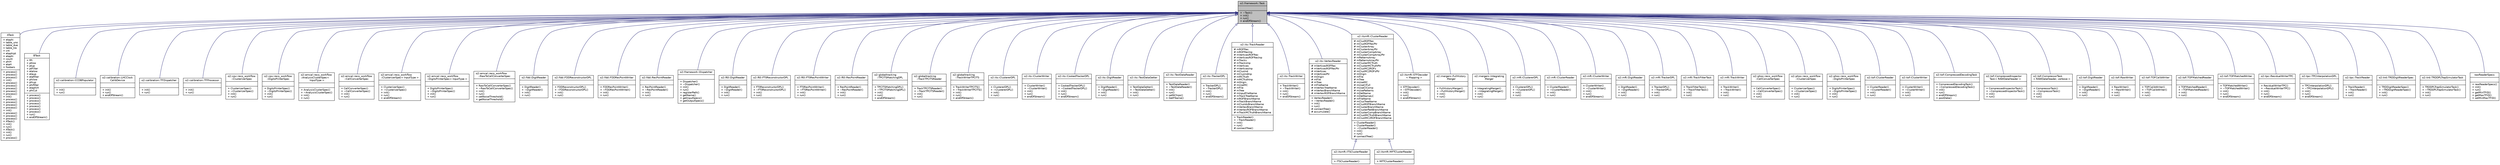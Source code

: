 digraph "o2::framework::Task"
{
 // INTERACTIVE_SVG=YES
  bgcolor="transparent";
  edge [fontname="Helvetica",fontsize="10",labelfontname="Helvetica",labelfontsize="10"];
  node [fontname="Helvetica",fontsize="10",shape=record];
  Node0 [label="{o2::framework::Task\n||+ ~Task()\l+ init()\l+ run()\l+ endOfStream()\l}",height=0.2,width=0.4,color="black", fillcolor="grey75", style="filled", fontcolor="black"];
  Node0 -> Node1 [dir="back",color="midnightblue",fontsize="10",style="solid",arrowtail="onormal",fontname="Helvetica"];
  Node1 [label="{ATask\n|+ etaphi\l+ table_uno\l+ table_due\l+ table_tre\l+ cnt\l+ etaphipt\l+ etaphi\l+ count\l+ phiH\l+ etaH\l+ foobars\l|+ process()\l+ process()\l+ process()\l+ init()\l+ process()\l+ process()\l+ process()\l+ process()\l+ process()\l+ init()\l+ process()\l+ process()\l+ process()\l+ process()\l+ init()\l+ process()\l+ process()\l+ process()\l+ ATask()\l+ init()\l+ run()\l+ ATask()\l+ init()\l+ run()\l+ process()\l}",height=0.2,width=0.4,color="black",URL="$d8/d0d/structATask.html"];
  Node0 -> Node2 [dir="back",color="midnightblue",fontsize="10",style="solid",arrowtail="onormal",fontname="Helvetica"];
  Node2 [label="{BTask\n|+ fPI\l+ ptlow\l+ ptup\l+ ptFilter\l+ etalow\l+ etaup\l+ etafilter\l+ philow\l+ phiup\l+ phifilter\l+ etaphiH\l+ phiCut\l|+ process()\l+ process()\l+ process()\l+ process()\l+ process()\l+ process()\l+ process()\l+ run()\l+ endOfStream()\l}",height=0.2,width=0.4,color="black",URL="$d2/d10/structBTask.html"];
  Node0 -> Node3 [dir="back",color="midnightblue",fontsize="10",style="solid",arrowtail="onormal",fontname="Helvetica"];
  Node3 [label="{o2::calibration::CCDBPopulator\n||+ init()\l+ run()\l}",height=0.2,width=0.4,color="black",URL="$df/dae/classo2_1_1calibration_1_1CCDBPopulator.html"];
  Node0 -> Node4 [dir="back",color="midnightblue",fontsize="10",style="solid",arrowtail="onormal",fontname="Helvetica"];
  Node4 [label="{o2::calibration::LHCClock\lCalibDevice\n||+ init()\l+ run()\l+ endOfStream()\l}",height=0.2,width=0.4,color="black",URL="$da/d5e/classo2_1_1calibration_1_1LHCClockCalibDevice.html"];
  Node0 -> Node5 [dir="back",color="midnightblue",fontsize="10",style="solid",arrowtail="onormal",fontname="Helvetica"];
  Node5 [label="{o2::calibration::TFDispatcher\n||+ init()\l+ run()\l}",height=0.2,width=0.4,color="black",URL="$de/d19/classo2_1_1calibration_1_1TFDispatcher.html"];
  Node0 -> Node6 [dir="back",color="midnightblue",fontsize="10",style="solid",arrowtail="onormal",fontname="Helvetica"];
  Node6 [label="{o2::calibration::TFProcessor\n||+ init()\l+ run()\l}",height=0.2,width=0.4,color="black",URL="$df/d3c/classo2_1_1calibration_1_1TFProcessor.html"];
  Node0 -> Node7 [dir="back",color="midnightblue",fontsize="10",style="solid",arrowtail="onormal",fontname="Helvetica"];
  Node7 [label="{o2::cpv::reco_workflow\l::ClusterizerSpec\n||+ ClusterizerSpec()\l+ ~ClusterizerSpec()\l+ init()\l+ run()\l}",height=0.2,width=0.4,color="black",URL="$d9/dea/classo2_1_1cpv_1_1reco__workflow_1_1ClusterizerSpec.html",tooltip="Clusterizer task for CPV digits. "];
  Node0 -> Node8 [dir="back",color="midnightblue",fontsize="10",style="solid",arrowtail="onormal",fontname="Helvetica"];
  Node8 [label="{o2::cpv::reco_workflow\l::DigitsPrinterSpec\n||+ DigitsPrinterSpec()\l+ ~DigitsPrinterSpec()\l+ init()\l+ run()\l}",height=0.2,width=0.4,color="black",URL="$d8/d5f/classo2_1_1cpv_1_1reco__workflow_1_1DigitsPrinterSpec.html",tooltip="Example task for CPV digits monitoring. "];
  Node0 -> Node9 [dir="back",color="midnightblue",fontsize="10",style="solid",arrowtail="onormal",fontname="Helvetica"];
  Node9 [label="{o2::emcal::reco_workflow\l::AnalysisClusterSpec\<\l InputType \>\n||+ AnalysisClusterSpec()\l+ ~AnalysisClusterSpec()\l+ init()\l+ run()\l}",height=0.2,width=0.4,color="black",URL="$d1/dac/classo2_1_1emcal_1_1reco__workflow_1_1AnalysisClusterSpec.html",tooltip="Analysis Cluster task for EMCAL anlaysis clusters. "];
  Node0 -> Node10 [dir="back",color="midnightblue",fontsize="10",style="solid",arrowtail="onormal",fontname="Helvetica"];
  Node10 [label="{o2::emcal::reco_workflow\l::CellConverterSpec\n||+ CellConverterSpec()\l+ ~CellConverterSpec()\l+ init()\l+ run()\l}",height=0.2,width=0.4,color="black",URL="$d1/d1b/classo2_1_1emcal_1_1reco__workflow_1_1CellConverterSpec.html",tooltip="Coverter task for EMCAL digits to EMCAL cells. "];
  Node0 -> Node11 [dir="back",color="midnightblue",fontsize="10",style="solid",arrowtail="onormal",fontname="Helvetica"];
  Node11 [label="{o2::emcal::reco_workflow\l::ClusterizerSpec\< InputType \>\n||+ ClusterizerSpec()\l+ ~ClusterizerSpec()\l+ init()\l+ run()\l+ endOfStream()\l}",height=0.2,width=0.4,color="black",URL="$d2/d53/classo2_1_1emcal_1_1reco__workflow_1_1ClusterizerSpec.html",tooltip="Clusterizer task for EMCAL digits. "];
  Node0 -> Node12 [dir="back",color="midnightblue",fontsize="10",style="solid",arrowtail="onormal",fontname="Helvetica"];
  Node12 [label="{o2::emcal::reco_workflow\l::DigitsPrinterSpec\< InputType \>\n||+ DigitsPrinterSpec()\l+ ~DigitsPrinterSpec()\l+ init()\l+ run()\l}",height=0.2,width=0.4,color="black",URL="$d0/d1c/classo2_1_1emcal_1_1reco__workflow_1_1DigitsPrinterSpec.html",tooltip="Example task for EMCAL digits monitoring. "];
  Node0 -> Node13 [dir="back",color="midnightblue",fontsize="10",style="solid",arrowtail="onormal",fontname="Helvetica"];
  Node13 [label="{o2::emcal::reco_workflow\l::RawToCellConverterSpec\n||+ RawToCellConverterSpec()\l+ ~RawToCellConverterSpec()\l+ init()\l+ run()\l+ setNoiseThreshold()\l+ getNoiseThreshold()\l}",height=0.2,width=0.4,color="black",URL="$d8/d69/classo2_1_1emcal_1_1reco__workflow_1_1RawToCellConverterSpec.html",tooltip="Coverter task for Raw data to EMCAL cells. "];
  Node0 -> Node14 [dir="back",color="midnightblue",fontsize="10",style="solid",arrowtail="onormal",fontname="Helvetica"];
  Node14 [label="{o2::fdd::DigitReader\n||+ DigitReader()\l+ ~DigitReader()\l+ init()\l+ run()\l}",height=0.2,width=0.4,color="black",URL="$df/d93/classo2_1_1fdd_1_1DigitReader.html"];
  Node0 -> Node15 [dir="back",color="midnightblue",fontsize="10",style="solid",arrowtail="onormal",fontname="Helvetica"];
  Node15 [label="{o2::fdd::FDDReconstructorDPL\n||+ FDDReconstructorDPL()\l+ ~FDDReconstructorDPL()\l+ init()\l+ run()\l}",height=0.2,width=0.4,color="black",URL="$d5/d80/classo2_1_1fdd_1_1FDDReconstructorDPL.html"];
  Node0 -> Node16 [dir="back",color="midnightblue",fontsize="10",style="solid",arrowtail="onormal",fontname="Helvetica"];
  Node16 [label="{o2::fdd::FDDRecPointWriter\n||+ FDDRecPointWriter()\l+ ~FDDRecPointWriter()\l+ init()\l+ run()\l}",height=0.2,width=0.4,color="black",URL="$df/d6d/classo2_1_1fdd_1_1FDDRecPointWriter.html"];
  Node0 -> Node17 [dir="back",color="midnightblue",fontsize="10",style="solid",arrowtail="onormal",fontname="Helvetica"];
  Node17 [label="{o2::fdd::RecPointReader\n||+ RecPointReader()\l+ ~RecPointReader()\l+ init()\l+ run()\l}",height=0.2,width=0.4,color="black",URL="$d8/dc0/classo2_1_1fdd_1_1RecPointReader.html"];
  Node0 -> Node18 [dir="back",color="midnightblue",fontsize="10",style="solid",arrowtail="onormal",fontname="Helvetica"];
  Node18 [label="{o2::framework::Dispatcher\n||+ Dispatcher()\l+ ~Dispatcher()\l+ init()\l+ run()\l+ registerPath()\l+ getName()\l+ getInputSpecs()\l+ getOutputSpecs()\l}",height=0.2,width=0.4,color="black",URL="$d8/d30/classo2_1_1framework_1_1Dispatcher.html"];
  Node0 -> Node19 [dir="back",color="midnightblue",fontsize="10",style="solid",arrowtail="onormal",fontname="Helvetica"];
  Node19 [label="{o2::ft0::DigitReader\n||+ DigitReader()\l+ ~DigitReader()\l+ init()\l+ run()\l}",height=0.2,width=0.4,color="black",URL="$d0/dc7/classo2_1_1ft0_1_1DigitReader.html"];
  Node0 -> Node20 [dir="back",color="midnightblue",fontsize="10",style="solid",arrowtail="onormal",fontname="Helvetica"];
  Node20 [label="{o2::ft0::FT0ReconstructorDPL\n||+ FT0ReconstructorDPL()\l+ ~FT0ReconstructorDPL()\l+ init()\l+ run()\l}",height=0.2,width=0.4,color="black",URL="$d7/d4b/classo2_1_1ft0_1_1FT0ReconstructorDPL.html"];
  Node0 -> Node21 [dir="back",color="midnightblue",fontsize="10",style="solid",arrowtail="onormal",fontname="Helvetica"];
  Node21 [label="{o2::ft0::FT0RecPointWriter\n||+ FT0RecPointWriter()\l+ ~FT0RecPointWriter()\l+ init()\l+ run()\l}",height=0.2,width=0.4,color="black",URL="$d5/de8/classo2_1_1ft0_1_1FT0RecPointWriter.html"];
  Node0 -> Node22 [dir="back",color="midnightblue",fontsize="10",style="solid",arrowtail="onormal",fontname="Helvetica"];
  Node22 [label="{o2::ft0::RecPointReader\n||+ RecPointReader()\l+ ~RecPointReader()\l+ init()\l+ run()\l}",height=0.2,width=0.4,color="black",URL="$dd/dea/classo2_1_1ft0_1_1RecPointReader.html"];
  Node0 -> Node23 [dir="back",color="midnightblue",fontsize="10",style="solid",arrowtail="onormal",fontname="Helvetica"];
  Node23 [label="{o2::globaltracking\l::TPCITSMatchingDPL\n||+ TPCITSMatchingDPL()\l+ ~TPCITSMatchingDPL()\l+ init()\l+ run()\l+ endOfStream()\l}",height=0.2,width=0.4,color="black",URL="$da/d84/classo2_1_1globaltracking_1_1TPCITSMatchingDPL.html"];
  Node0 -> Node24 [dir="back",color="midnightblue",fontsize="10",style="solid",arrowtail="onormal",fontname="Helvetica"];
  Node24 [label="{o2::globaltracking\l::TrackTPCITSReader\n||+ TrackTPCITSReader()\l+ ~TrackTPCITSReader()\l+ init()\l+ run()\l}",height=0.2,width=0.4,color="black",URL="$d1/dd4/classo2_1_1globaltracking_1_1TrackTPCITSReader.html"];
  Node0 -> Node25 [dir="back",color="midnightblue",fontsize="10",style="solid",arrowtail="onormal",fontname="Helvetica"];
  Node25 [label="{o2::globaltracking\l::TrackWriterTPCITS\n||+ TrackWriterTPCITS()\l+ ~TrackWriterTPCITS()\l+ init()\l+ run()\l+ endOfStream()\l}",height=0.2,width=0.4,color="black",URL="$db/dcc/classo2_1_1globaltracking_1_1TrackWriterTPCITS.html"];
  Node0 -> Node26 [dir="back",color="midnightblue",fontsize="10",style="solid",arrowtail="onormal",fontname="Helvetica"];
  Node26 [label="{o2::its::ClustererDPL\n||+ ClustererDPL()\l+ ~ClustererDPL()\l+ init()\l+ run()\l}",height=0.2,width=0.4,color="black",URL="$d7/dd0/classo2_1_1its_1_1ClustererDPL.html"];
  Node0 -> Node27 [dir="back",color="midnightblue",fontsize="10",style="solid",arrowtail="onormal",fontname="Helvetica"];
  Node27 [label="{o2::its::ClusterWriter\n||+ ClusterWriter()\l+ ~ClusterWriter()\l+ init()\l+ run()\l+ endOfStream()\l}",height=0.2,width=0.4,color="black",URL="$d2/d50/classo2_1_1its_1_1ClusterWriter.html"];
  Node0 -> Node28 [dir="back",color="midnightblue",fontsize="10",style="solid",arrowtail="onormal",fontname="Helvetica"];
  Node28 [label="{o2::its::CookedTrackerDPL\n||+ CookedTrackerDPL()\l+ ~CookedTrackerDPL()\l+ init()\l+ run()\l+ endOfStream()\l}",height=0.2,width=0.4,color="black",URL="$d2/d11/classo2_1_1its_1_1CookedTrackerDPL.html"];
  Node0 -> Node29 [dir="back",color="midnightblue",fontsize="10",style="solid",arrowtail="onormal",fontname="Helvetica"];
  Node29 [label="{o2::its::DigitReader\n||+ DigitReader()\l+ ~DigitReader()\l+ init()\l+ run()\l}",height=0.2,width=0.4,color="black",URL="$d1/d0b/classo2_1_1its_1_1DigitReader.html"];
  Node0 -> Node30 [dir="back",color="midnightblue",fontsize="10",style="solid",arrowtail="onormal",fontname="Helvetica"];
  Node30 [label="{o2::its::TestDataGetter\n||+ TestDataGetter()\l+ ~TestDataGetter()\l+ init()\l+ run()\l}",height=0.2,width=0.4,color="black",URL="$d0/d46/classo2_1_1its_1_1TestDataGetter.html"];
  Node0 -> Node31 [dir="back",color="midnightblue",fontsize="10",style="solid",arrowtail="onormal",fontname="Helvetica"];
  Node31 [label="{o2::its::TestDataReader\n||+ TestDataReader()\l+ ~TestDataReader()\l+ init()\l+ run()\l+ setNChips()\l+ GetFName()\l}",height=0.2,width=0.4,color="black",URL="$db/d7e/classo2_1_1its_1_1TestDataReader.html"];
  Node0 -> Node32 [dir="back",color="midnightblue",fontsize="10",style="solid",arrowtail="onormal",fontname="Helvetica"];
  Node32 [label="{o2::its::TrackerDPL\n||+ TrackerDPL()\l+ ~TrackerDPL()\l+ init()\l+ run()\l+ endOfStream()\l}",height=0.2,width=0.4,color="black",URL="$d6/d54/classo2_1_1its_1_1TrackerDPL.html"];
  Node0 -> Node33 [dir="back",color="midnightblue",fontsize="10",style="solid",arrowtail="onormal",fontname="Helvetica"];
  Node33 [label="{o2::its::TrackReader\n|# mROFRec\l# mROFRecInp\l# mVerticesROFRec\l# mVerticesROFRecInp\l# mTracks\l# mTracksInp\l# mVertices\l# mVerticesInp\l# mClusInd\l# mClusIndInp\l# mMCTruth\l# mMCTruthInp\l# mOrigin\l# mUseMC\l# mFile\l# mTree\l# mInputFileName\l# mTrackTreeName\l# mROFBranchName\l# mTrackBranchName\l# mClusIdxBranchName\l# mVertexBranchName\l# mVertexROFBranchName\l# mTrackMCTruthBranchName\l|+ TrackReader()\l+ ~TrackReader()\l+ init()\l+ run()\l# connectTree()\l}",height=0.2,width=0.4,color="black",URL="$d2/d07/classo2_1_1its_1_1TrackReader.html"];
  Node0 -> Node34 [dir="back",color="midnightblue",fontsize="10",style="solid",arrowtail="onormal",fontname="Helvetica"];
  Node34 [label="{o2::its::TrackWriter\n||+ TrackWriter()\l+ ~TrackWriter()\l+ init()\l+ run()\l+ endOfStream()\l}",height=0.2,width=0.4,color="black",URL="$d8/d28/classo2_1_1its_1_1TrackWriter.html"];
  Node0 -> Node35 [dir="back",color="midnightblue",fontsize="10",style="solid",arrowtail="onormal",fontname="Helvetica"];
  Node35 [label="{o2::its::VertexReader\n|# mVerticesROFRec\l# mVerticesROFRecPtr\l# mVertices\l# mVerticesPtr\l# mOrigin\l# mFile\l# mTree\l# mFileName\l# mVertexTreeName\l# mVertexBranchName\l# mVertexROFBranchName\l|+ VertexReader()\l+ ~VertexReader()\l+ init()\l+ run()\l# connectTree()\l# accumulate()\l}",height=0.2,width=0.4,color="black",URL="$d6/da1/classo2_1_1its_1_1VertexReader.html"];
  Node0 -> Node36 [dir="back",color="midnightblue",fontsize="10",style="solid",arrowtail="onormal",fontname="Helvetica"];
  Node36 [label="{o2::itsmft::ClusterReader\n|# mClusROFRec\l# mClusROFRecPtr\l# mClusterArray\l# mClusterArrayPtr\l# mClusterCompArray\l# mClusterCompArrayPtr\l# mPatternsArray\l# mPatternsArrayPtr\l# mClusterMCTruth\l# mClusterMCTruthPtr\l# mClusMC2ROFs\l# mClusMC2ROFsPtr\l# mOrigin\l# mFile\l# mTree\l# mUseMC\l# mUseClFull\l# mUseClComp\l# mUsePatterns\l# mDetName\l# mDetNameLC\l# mFileName\l# mClusTreeName\l# mClusROFBranchName\l# mClusterBranchName\l# mClusterPattBranchName\l# mClusterCompBranchName\l# mClustMCTruthBranchName\l# mClustMC2ROFBranchName\l|+ ClusterReader()\l+ ClusterReader()\l+ ~ClusterReader()\l+ init()\l+ run()\l# connectTree()\l}",height=0.2,width=0.4,color="black",URL="$d1/dc3/classo2_1_1itsmft_1_1ClusterReader.html"];
  Node36 -> Node37 [dir="back",color="midnightblue",fontsize="10",style="solid",arrowtail="onormal",fontname="Helvetica"];
  Node37 [label="{o2::itsmft::ITSClusterReader\n||+ ITSClusterReader()\l}",height=0.2,width=0.4,color="black",URL="$d9/d77/classo2_1_1itsmft_1_1ITSClusterReader.html"];
  Node36 -> Node38 [dir="back",color="midnightblue",fontsize="10",style="solid",arrowtail="onormal",fontname="Helvetica"];
  Node38 [label="{o2::itsmft::MFTClusterReader\n||+ MFTClusterReader()\l}",height=0.2,width=0.4,color="black",URL="$d5/dce/classo2_1_1itsmft_1_1MFTClusterReader.html"];
  Node0 -> Node39 [dir="back",color="midnightblue",fontsize="10",style="solid",arrowtail="onormal",fontname="Helvetica"];
  Node39 [label="{o2::itsmft::STFDecoder\l\< Mapping \>\n||+ STFDecoder()\l+ ~STFDecoder()\l+ init()\l+ run()\l+ endOfStream()\l}",height=0.2,width=0.4,color="black",URL="$df/d13/classo2_1_1itsmft_1_1STFDecoder.html"];
  Node0 -> Node40 [dir="back",color="midnightblue",fontsize="10",style="solid",arrowtail="onormal",fontname="Helvetica"];
  Node40 [label="{o2::mergers::FullHistory\lMerger\n||+ FullHistoryMerger()\l+ ~FullHistoryMerger()\l+ init()\l+ run()\l}",height=0.2,width=0.4,color="black",URL="$da/d4a/classo2_1_1mergers_1_1FullHistoryMerger.html",tooltip="FullHistoryMerger data processor class. "];
  Node0 -> Node41 [dir="back",color="midnightblue",fontsize="10",style="solid",arrowtail="onormal",fontname="Helvetica"];
  Node41 [label="{o2::mergers::Integrating\lMerger\n||+ IntegratingMerger()\l+ ~IntegratingMerger()\l+ init()\l+ run()\l}",height=0.2,width=0.4,color="black",URL="$dc/d26/classo2_1_1mergers_1_1IntegratingMerger.html",tooltip="IntegratingMerger data processor class. "];
  Node0 -> Node42 [dir="back",color="midnightblue",fontsize="10",style="solid",arrowtail="onormal",fontname="Helvetica"];
  Node42 [label="{o2::mft::ClustererDPL\n||+ ClustererDPL()\l+ ~ClustererDPL()\l+ init()\l+ run()\l}",height=0.2,width=0.4,color="black",URL="$d6/d47/classo2_1_1mft_1_1ClustererDPL.html"];
  Node0 -> Node43 [dir="back",color="midnightblue",fontsize="10",style="solid",arrowtail="onormal",fontname="Helvetica"];
  Node43 [label="{o2::mft::ClusterReader\n||+ ClusterReader()\l+ ~ClusterReader()\l+ init()\l+ run()\l}",height=0.2,width=0.4,color="black",URL="$d1/d6e/classo2_1_1mft_1_1ClusterReader.html"];
  Node0 -> Node44 [dir="back",color="midnightblue",fontsize="10",style="solid",arrowtail="onormal",fontname="Helvetica"];
  Node44 [label="{o2::mft::ClusterWriter\n||+ ClusterWriter()\l+ ~ClusterWriter()\l+ init()\l+ run()\l+ endOfStream()\l}",height=0.2,width=0.4,color="black",URL="$db/d55/classo2_1_1mft_1_1ClusterWriter.html"];
  Node0 -> Node45 [dir="back",color="midnightblue",fontsize="10",style="solid",arrowtail="onormal",fontname="Helvetica"];
  Node45 [label="{o2::mft::DigitReader\n||+ DigitReader()\l+ ~DigitReader()\l+ init()\l+ run()\l}",height=0.2,width=0.4,color="black",URL="$de/dae/classo2_1_1mft_1_1DigitReader.html"];
  Node0 -> Node46 [dir="back",color="midnightblue",fontsize="10",style="solid",arrowtail="onormal",fontname="Helvetica"];
  Node46 [label="{o2::mft::TrackerDPL\n||+ TrackerDPL()\l+ ~TrackerDPL()\l+ init()\l+ run()\l}",height=0.2,width=0.4,color="black",URL="$da/d42/classo2_1_1mft_1_1TrackerDPL.html"];
  Node0 -> Node47 [dir="back",color="midnightblue",fontsize="10",style="solid",arrowtail="onormal",fontname="Helvetica"];
  Node47 [label="{o2::mft::TrackFitterTask\n||+ TrackFitterTask()\l+ ~TrackFitterTask()\l+ init()\l+ run()\l}",height=0.2,width=0.4,color="black",URL="$d1/d85/classo2_1_1mft_1_1TrackFitterTask.html"];
  Node0 -> Node48 [dir="back",color="midnightblue",fontsize="10",style="solid",arrowtail="onormal",fontname="Helvetica"];
  Node48 [label="{o2::mft::TrackWriter\n||+ TrackWriter()\l+ ~TrackWriter()\l+ init()\l+ run()\l}",height=0.2,width=0.4,color="black",URL="$d8/d41/classo2_1_1mft_1_1TrackWriter.html"];
  Node0 -> Node49 [dir="back",color="midnightblue",fontsize="10",style="solid",arrowtail="onormal",fontname="Helvetica"];
  Node49 [label="{o2::phos::reco_workflow\l::CellConverterSpec\n||+ CellConverterSpec()\l+ ~CellConverterSpec()\l+ init()\l+ run()\l}",height=0.2,width=0.4,color="black",URL="$d1/d85/classo2_1_1phos_1_1reco__workflow_1_1CellConverterSpec.html",tooltip="Coverter task for PHOS digits to AOD PHOS cells. "];
  Node0 -> Node50 [dir="back",color="midnightblue",fontsize="10",style="solid",arrowtail="onormal",fontname="Helvetica"];
  Node50 [label="{o2::phos::reco_workflow\l::ClusterizerSpec\n||+ ClusterizerSpec()\l+ ~ClusterizerSpec()\l+ init()\l+ run()\l}",height=0.2,width=0.4,color="black",URL="$d4/d5f/classo2_1_1phos_1_1reco__workflow_1_1ClusterizerSpec.html",tooltip="Clusterizer task for PHOS digits. "];
  Node0 -> Node51 [dir="back",color="midnightblue",fontsize="10",style="solid",arrowtail="onormal",fontname="Helvetica"];
  Node51 [label="{o2::phos::reco_workflow\l::DigitsPrinterSpec\n||+ DigitsPrinterSpec()\l+ ~DigitsPrinterSpec()\l+ init()\l+ run()\l}",height=0.2,width=0.4,color="black",URL="$d1/d97/classo2_1_1phos_1_1reco__workflow_1_1DigitsPrinterSpec.html",tooltip="Example task for PHOS digits monitoring. "];
  Node0 -> Node52 [dir="back",color="midnightblue",fontsize="10",style="solid",arrowtail="onormal",fontname="Helvetica"];
  Node52 [label="{o2::tof::ClusterReader\n||+ ClusterReader()\l+ ~ClusterReader()\l+ init()\l+ run()\l}",height=0.2,width=0.4,color="black",URL="$d2/db5/classo2_1_1tof_1_1ClusterReader.html"];
  Node0 -> Node53 [dir="back",color="midnightblue",fontsize="10",style="solid",arrowtail="onormal",fontname="Helvetica"];
  Node53 [label="{o2::tof::ClusterWriter\n||+ ClusterWriter()\l+ ~ClusterWriter()\l+ init()\l+ run()\l}",height=0.2,width=0.4,color="black",URL="$d0/d73/classo2_1_1tof_1_1ClusterWriter.html"];
  Node0 -> Node54 [dir="back",color="midnightblue",fontsize="10",style="solid",arrowtail="onormal",fontname="Helvetica"];
  Node54 [label="{o2::tof::CompressedDecodingTask\n||+ CompressedDecodingTask()\l+ ~CompressedDecodingTask()\l+ init()\l+ run()\l+ endOfStream()\l+ postData()\l}",height=0.2,width=0.4,color="black",URL="$dd/d7c/classo2_1_1tof_1_1CompressedDecodingTask.html"];
  Node0 -> Node55 [dir="back",color="midnightblue",fontsize="10",style="solid",arrowtail="onormal",fontname="Helvetica"];
  Node55 [label="{o2::tof::CompressedInspector\lTask\< RAWDataHeader \>\n||+ CompressedInspectorTask()\l+ ~CompressedInspectorTask()\l+ init()\l+ run()\l}",height=0.2,width=0.4,color="black",URL="$db/db0/classo2_1_1tof_1_1CompressedInspectorTask.html"];
  Node0 -> Node56 [dir="back",color="midnightblue",fontsize="10",style="solid",arrowtail="onormal",fontname="Helvetica"];
  Node56 [label="{o2::tof::CompressorTask\l\< RAWDataHeader, verbose \>\n||+ CompressorTask()\l+ ~CompressorTask()\l+ init()\l+ run()\l}",height=0.2,width=0.4,color="black",URL="$d2/d8a/classo2_1_1tof_1_1CompressorTask.html"];
  Node0 -> Node57 [dir="back",color="midnightblue",fontsize="10",style="solid",arrowtail="onormal",fontname="Helvetica"];
  Node57 [label="{o2::tof::DigitReader\n||+ DigitReader()\l+ ~DigitReader()\l+ init()\l+ run()\l}",height=0.2,width=0.4,color="black",URL="$d9/d97/classo2_1_1tof_1_1DigitReader.html"];
  Node0 -> Node58 [dir="back",color="midnightblue",fontsize="10",style="solid",arrowtail="onormal",fontname="Helvetica"];
  Node58 [label="{o2::tof::RawWriter\n||+ RawWriter()\l+ ~RawWriter()\l+ init()\l+ run()\l}",height=0.2,width=0.4,color="black",URL="$d2/dbc/classo2_1_1tof_1_1RawWriter.html"];
  Node0 -> Node59 [dir="back",color="midnightblue",fontsize="10",style="solid",arrowtail="onormal",fontname="Helvetica"];
  Node59 [label="{o2::tof::TOFCalibWriter\n||+ TOFCalibWriter()\l+ ~TOFCalibWriter()\l+ init()\l+ run()\l}",height=0.2,width=0.4,color="black",URL="$de/dd3/classo2_1_1tof_1_1TOFCalibWriter.html"];
  Node0 -> Node60 [dir="back",color="midnightblue",fontsize="10",style="solid",arrowtail="onormal",fontname="Helvetica"];
  Node60 [label="{o2::tof::TOFMatchedReader\n||+ TOFMatchedReader()\l+ ~TOFMatchedReader()\l+ init()\l+ run()\l}",height=0.2,width=0.4,color="black",URL="$d0/de3/classo2_1_1tof_1_1TOFMatchedReader.html"];
  Node0 -> Node61 [dir="back",color="midnightblue",fontsize="10",style="solid",arrowtail="onormal",fontname="Helvetica"];
  Node61 [label="{o2::tof::TOFMatchedWriter\n||+ TOFMatchedWriter()\l+ ~TOFMatchedWriter()\l+ init()\l+ run()\l+ endOfStream()\l}",height=0.2,width=0.4,color="black",URL="$d3/d1d/classo2_1_1tof_1_1TOFMatchedWriter.html"];
  Node0 -> Node62 [dir="back",color="midnightblue",fontsize="10",style="solid",arrowtail="onormal",fontname="Helvetica"];
  Node62 [label="{o2::tpc::ResidualWriterTPC\n||+ ResidualWriterTPC()\l+ ~ResidualWriterTPC()\l+ init()\l+ run()\l+ endOfStream()\l}",height=0.2,width=0.4,color="black",URL="$d9/d27/classo2_1_1tpc_1_1ResidualWriterTPC.html"];
  Node0 -> Node63 [dir="back",color="midnightblue",fontsize="10",style="solid",arrowtail="onormal",fontname="Helvetica"];
  Node63 [label="{o2::tpc::TPCInterpolationDPL\n||+ TPCInterpolationDPL()\l+ ~TPCInterpolationDPL()\l+ init()\l+ run()\l+ endOfStream()\l}",height=0.2,width=0.4,color="black",URL="$d9/d4f/classo2_1_1tpc_1_1TPCInterpolationDPL.html"];
  Node0 -> Node64 [dir="back",color="midnightblue",fontsize="10",style="solid",arrowtail="onormal",fontname="Helvetica"];
  Node64 [label="{o2::tpc::TrackReader\n||+ TrackReader()\l+ ~TrackReader()\l+ init()\l+ run()\l}",height=0.2,width=0.4,color="black",URL="$d1/d90/classo2_1_1tpc_1_1TrackReader.html",tooltip="< DPL device to read and send the TPC tracks (+MC) info "];
  Node0 -> Node65 [dir="back",color="midnightblue",fontsize="10",style="solid",arrowtail="onormal",fontname="Helvetica"];
  Node65 [label="{o2::trd::TRDDigitReaderSpec\n||+ TRDDigitReaderSpec()\l+ ~TRDDigitReaderSpec()\l+ init()\l+ run()\l}",height=0.2,width=0.4,color="black",URL="$db/d09/classo2_1_1trd_1_1TRDDigitReaderSpec.html"];
  Node0 -> Node66 [dir="back",color="midnightblue",fontsize="10",style="solid",arrowtail="onormal",fontname="Helvetica"];
  Node66 [label="{o2::trd::TRDDPLTrapSimulatorTask\n||+ TRDDPLTrapSimulatorTask()\l+ ~TRDDPLTrapSimulatorTask()\l+ init()\l+ run()\l}",height=0.2,width=0.4,color="black",URL="$d3/dfd/classo2_1_1trd_1_1TRDDPLTrapSimulatorTask.html"];
  Node0 -> Node67 [dir="back",color="midnightblue",fontsize="10",style="solid",arrowtail="onormal",fontname="Helvetica"];
  Node67 [label="{rawReaderSpecs\n||+ rawReaderSpecs()\l+ init()\l+ run()\l+ getMinTFID()\l+ getMaxTFID()\l+ setMinMaxTFID()\l}",height=0.2,width=0.4,color="black",URL="$dc/d6a/classrawReaderSpecs.html"];
}
